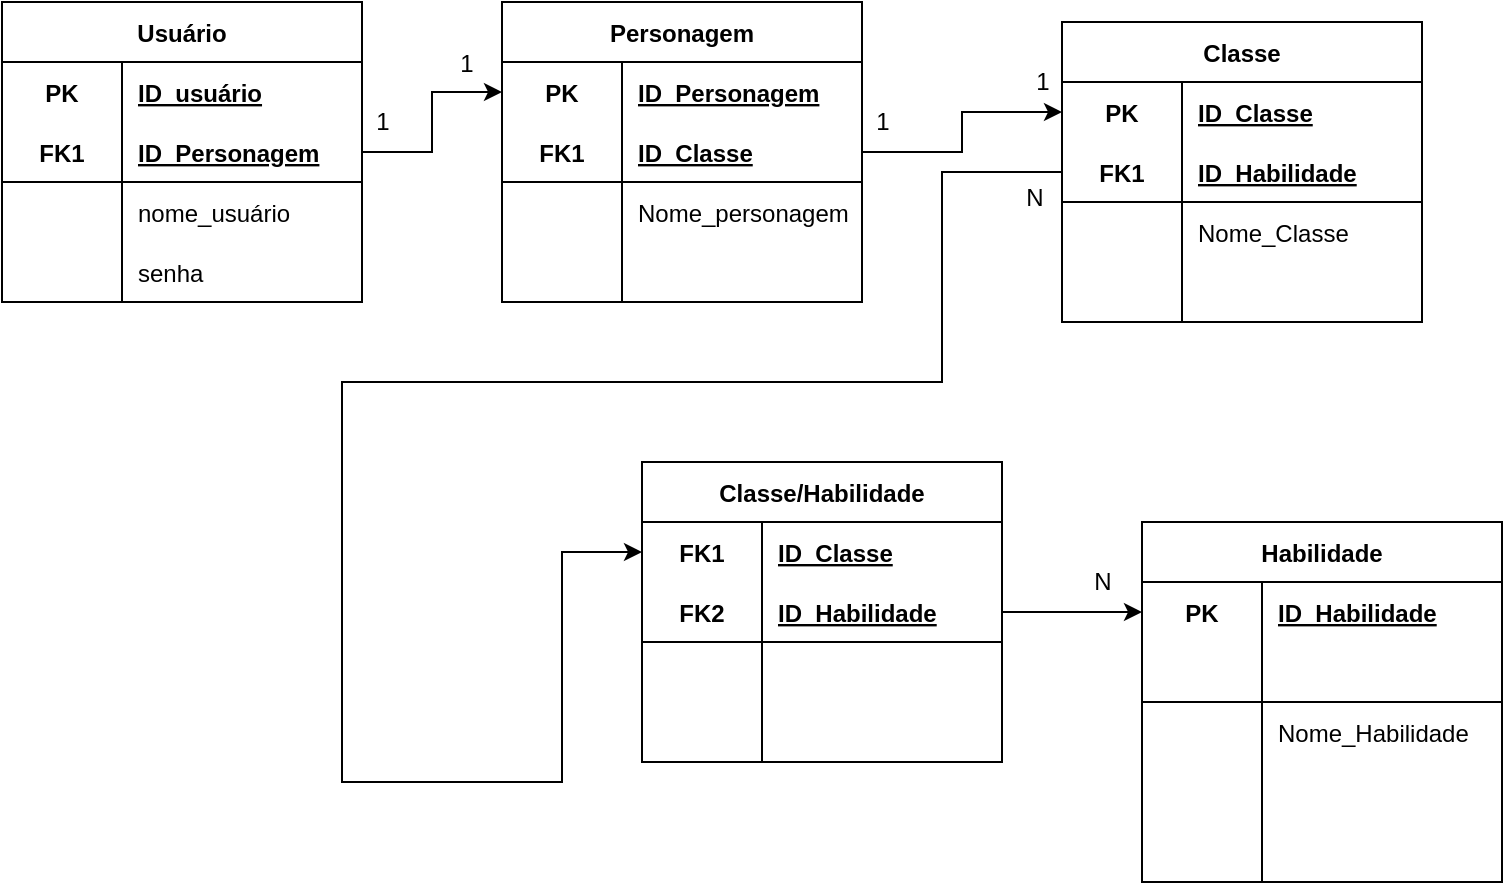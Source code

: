 <mxfile version="17.4.5" type="github">
  <diagram id="lno7eWOu_rYvYLX2o496" name="Page-1">
    <mxGraphModel dx="1038" dy="575" grid="1" gridSize="10" guides="1" tooltips="1" connect="1" arrows="1" fold="1" page="1" pageScale="1" pageWidth="827" pageHeight="1169" math="0" shadow="0">
      <root>
        <mxCell id="0" />
        <mxCell id="1" parent="0" />
        <mxCell id="upN9tT14gTUOf11ZM4UP-11" value="Personagem" style="shape=table;startSize=30;container=1;collapsible=1;childLayout=tableLayout;fixedRows=1;rowLines=0;fontStyle=1;align=center;resizeLast=1;" parent="1" vertex="1">
          <mxGeometry x="280" y="40" width="180" height="150" as="geometry" />
        </mxCell>
        <mxCell id="upN9tT14gTUOf11ZM4UP-12" value="" style="shape=tableRow;horizontal=0;startSize=0;swimlaneHead=0;swimlaneBody=0;fillColor=none;collapsible=0;dropTarget=0;points=[[0,0.5],[1,0.5]];portConstraint=eastwest;top=0;left=0;right=0;bottom=0;" parent="upN9tT14gTUOf11ZM4UP-11" vertex="1">
          <mxGeometry y="30" width="180" height="30" as="geometry" />
        </mxCell>
        <mxCell id="upN9tT14gTUOf11ZM4UP-13" value="PK" style="shape=partialRectangle;connectable=0;fillColor=none;top=0;left=0;bottom=0;right=0;fontStyle=1;overflow=hidden;" parent="upN9tT14gTUOf11ZM4UP-12" vertex="1">
          <mxGeometry width="60" height="30" as="geometry">
            <mxRectangle width="60" height="30" as="alternateBounds" />
          </mxGeometry>
        </mxCell>
        <mxCell id="upN9tT14gTUOf11ZM4UP-14" value="ID_Personagem" style="shape=partialRectangle;connectable=0;fillColor=none;top=0;left=0;bottom=0;right=0;align=left;spacingLeft=6;fontStyle=5;overflow=hidden;" parent="upN9tT14gTUOf11ZM4UP-12" vertex="1">
          <mxGeometry x="60" width="120" height="30" as="geometry">
            <mxRectangle width="120" height="30" as="alternateBounds" />
          </mxGeometry>
        </mxCell>
        <mxCell id="upN9tT14gTUOf11ZM4UP-15" value="" style="shape=tableRow;horizontal=0;startSize=0;swimlaneHead=0;swimlaneBody=0;fillColor=none;collapsible=0;dropTarget=0;points=[[0,0.5],[1,0.5]];portConstraint=eastwest;top=0;left=0;right=0;bottom=1;" parent="upN9tT14gTUOf11ZM4UP-11" vertex="1">
          <mxGeometry y="60" width="180" height="30" as="geometry" />
        </mxCell>
        <mxCell id="upN9tT14gTUOf11ZM4UP-16" value="FK1" style="shape=partialRectangle;connectable=0;fillColor=none;top=0;left=0;bottom=0;right=0;fontStyle=1;overflow=hidden;" parent="upN9tT14gTUOf11ZM4UP-15" vertex="1">
          <mxGeometry width="60" height="30" as="geometry">
            <mxRectangle width="60" height="30" as="alternateBounds" />
          </mxGeometry>
        </mxCell>
        <mxCell id="upN9tT14gTUOf11ZM4UP-17" value="ID_Classe" style="shape=partialRectangle;connectable=0;fillColor=none;top=0;left=0;bottom=0;right=0;align=left;spacingLeft=6;fontStyle=5;overflow=hidden;" parent="upN9tT14gTUOf11ZM4UP-15" vertex="1">
          <mxGeometry x="60" width="120" height="30" as="geometry">
            <mxRectangle width="120" height="30" as="alternateBounds" />
          </mxGeometry>
        </mxCell>
        <mxCell id="upN9tT14gTUOf11ZM4UP-18" value="" style="shape=tableRow;horizontal=0;startSize=0;swimlaneHead=0;swimlaneBody=0;fillColor=none;collapsible=0;dropTarget=0;points=[[0,0.5],[1,0.5]];portConstraint=eastwest;top=0;left=0;right=0;bottom=0;" parent="upN9tT14gTUOf11ZM4UP-11" vertex="1">
          <mxGeometry y="90" width="180" height="30" as="geometry" />
        </mxCell>
        <mxCell id="upN9tT14gTUOf11ZM4UP-19" value="" style="shape=partialRectangle;connectable=0;fillColor=none;top=0;left=0;bottom=0;right=0;editable=1;overflow=hidden;" parent="upN9tT14gTUOf11ZM4UP-18" vertex="1">
          <mxGeometry width="60" height="30" as="geometry">
            <mxRectangle width="60" height="30" as="alternateBounds" />
          </mxGeometry>
        </mxCell>
        <mxCell id="upN9tT14gTUOf11ZM4UP-20" value="Nome_personagem" style="shape=partialRectangle;connectable=0;fillColor=none;top=0;left=0;bottom=0;right=0;align=left;spacingLeft=6;overflow=hidden;" parent="upN9tT14gTUOf11ZM4UP-18" vertex="1">
          <mxGeometry x="60" width="120" height="30" as="geometry">
            <mxRectangle width="120" height="30" as="alternateBounds" />
          </mxGeometry>
        </mxCell>
        <mxCell id="upN9tT14gTUOf11ZM4UP-21" value="" style="shape=tableRow;horizontal=0;startSize=0;swimlaneHead=0;swimlaneBody=0;fillColor=none;collapsible=0;dropTarget=0;points=[[0,0.5],[1,0.5]];portConstraint=eastwest;top=0;left=0;right=0;bottom=0;" parent="upN9tT14gTUOf11ZM4UP-11" vertex="1">
          <mxGeometry y="120" width="180" height="30" as="geometry" />
        </mxCell>
        <mxCell id="upN9tT14gTUOf11ZM4UP-22" value="" style="shape=partialRectangle;connectable=0;fillColor=none;top=0;left=0;bottom=0;right=0;editable=1;overflow=hidden;" parent="upN9tT14gTUOf11ZM4UP-21" vertex="1">
          <mxGeometry width="60" height="30" as="geometry">
            <mxRectangle width="60" height="30" as="alternateBounds" />
          </mxGeometry>
        </mxCell>
        <mxCell id="upN9tT14gTUOf11ZM4UP-23" value="" style="shape=partialRectangle;connectable=0;fillColor=none;top=0;left=0;bottom=0;right=0;align=left;spacingLeft=6;overflow=hidden;" parent="upN9tT14gTUOf11ZM4UP-21" vertex="1">
          <mxGeometry x="60" width="120" height="30" as="geometry">
            <mxRectangle width="120" height="30" as="alternateBounds" />
          </mxGeometry>
        </mxCell>
        <mxCell id="upN9tT14gTUOf11ZM4UP-24" value="Classe" style="shape=table;startSize=30;container=1;collapsible=1;childLayout=tableLayout;fixedRows=1;rowLines=0;fontStyle=1;align=center;resizeLast=1;" parent="1" vertex="1">
          <mxGeometry x="560" y="50" width="180" height="150" as="geometry" />
        </mxCell>
        <mxCell id="upN9tT14gTUOf11ZM4UP-25" value="" style="shape=tableRow;horizontal=0;startSize=0;swimlaneHead=0;swimlaneBody=0;fillColor=none;collapsible=0;dropTarget=0;points=[[0,0.5],[1,0.5]];portConstraint=eastwest;top=0;left=0;right=0;bottom=0;" parent="upN9tT14gTUOf11ZM4UP-24" vertex="1">
          <mxGeometry y="30" width="180" height="30" as="geometry" />
        </mxCell>
        <mxCell id="upN9tT14gTUOf11ZM4UP-26" value="PK" style="shape=partialRectangle;connectable=0;fillColor=none;top=0;left=0;bottom=0;right=0;fontStyle=1;overflow=hidden;" parent="upN9tT14gTUOf11ZM4UP-25" vertex="1">
          <mxGeometry width="60" height="30" as="geometry">
            <mxRectangle width="60" height="30" as="alternateBounds" />
          </mxGeometry>
        </mxCell>
        <mxCell id="upN9tT14gTUOf11ZM4UP-27" value="ID_Classe" style="shape=partialRectangle;connectable=0;fillColor=none;top=0;left=0;bottom=0;right=0;align=left;spacingLeft=6;fontStyle=5;overflow=hidden;" parent="upN9tT14gTUOf11ZM4UP-25" vertex="1">
          <mxGeometry x="60" width="120" height="30" as="geometry">
            <mxRectangle width="120" height="30" as="alternateBounds" />
          </mxGeometry>
        </mxCell>
        <mxCell id="upN9tT14gTUOf11ZM4UP-28" value="" style="shape=tableRow;horizontal=0;startSize=0;swimlaneHead=0;swimlaneBody=0;fillColor=none;collapsible=0;dropTarget=0;points=[[0,0.5],[1,0.5]];portConstraint=eastwest;top=0;left=0;right=0;bottom=1;" parent="upN9tT14gTUOf11ZM4UP-24" vertex="1">
          <mxGeometry y="60" width="180" height="30" as="geometry" />
        </mxCell>
        <mxCell id="upN9tT14gTUOf11ZM4UP-29" value="FK1" style="shape=partialRectangle;connectable=0;fillColor=none;top=0;left=0;bottom=0;right=0;fontStyle=1;overflow=hidden;" parent="upN9tT14gTUOf11ZM4UP-28" vertex="1">
          <mxGeometry width="60" height="30" as="geometry">
            <mxRectangle width="60" height="30" as="alternateBounds" />
          </mxGeometry>
        </mxCell>
        <mxCell id="upN9tT14gTUOf11ZM4UP-30" value="ID_Habilidade" style="shape=partialRectangle;connectable=0;fillColor=none;top=0;left=0;bottom=0;right=0;align=left;spacingLeft=6;fontStyle=5;overflow=hidden;" parent="upN9tT14gTUOf11ZM4UP-28" vertex="1">
          <mxGeometry x="60" width="120" height="30" as="geometry">
            <mxRectangle width="120" height="30" as="alternateBounds" />
          </mxGeometry>
        </mxCell>
        <mxCell id="upN9tT14gTUOf11ZM4UP-31" value="" style="shape=tableRow;horizontal=0;startSize=0;swimlaneHead=0;swimlaneBody=0;fillColor=none;collapsible=0;dropTarget=0;points=[[0,0.5],[1,0.5]];portConstraint=eastwest;top=0;left=0;right=0;bottom=0;" parent="upN9tT14gTUOf11ZM4UP-24" vertex="1">
          <mxGeometry y="90" width="180" height="30" as="geometry" />
        </mxCell>
        <mxCell id="upN9tT14gTUOf11ZM4UP-32" value="" style="shape=partialRectangle;connectable=0;fillColor=none;top=0;left=0;bottom=0;right=0;editable=1;overflow=hidden;" parent="upN9tT14gTUOf11ZM4UP-31" vertex="1">
          <mxGeometry width="60" height="30" as="geometry">
            <mxRectangle width="60" height="30" as="alternateBounds" />
          </mxGeometry>
        </mxCell>
        <mxCell id="upN9tT14gTUOf11ZM4UP-33" value="Nome_Classe" style="shape=partialRectangle;connectable=0;fillColor=none;top=0;left=0;bottom=0;right=0;align=left;spacingLeft=6;overflow=hidden;" parent="upN9tT14gTUOf11ZM4UP-31" vertex="1">
          <mxGeometry x="60" width="120" height="30" as="geometry">
            <mxRectangle width="120" height="30" as="alternateBounds" />
          </mxGeometry>
        </mxCell>
        <mxCell id="upN9tT14gTUOf11ZM4UP-34" value="" style="shape=tableRow;horizontal=0;startSize=0;swimlaneHead=0;swimlaneBody=0;fillColor=none;collapsible=0;dropTarget=0;points=[[0,0.5],[1,0.5]];portConstraint=eastwest;top=0;left=0;right=0;bottom=0;" parent="upN9tT14gTUOf11ZM4UP-24" vertex="1">
          <mxGeometry y="120" width="180" height="30" as="geometry" />
        </mxCell>
        <mxCell id="upN9tT14gTUOf11ZM4UP-35" value="" style="shape=partialRectangle;connectable=0;fillColor=none;top=0;left=0;bottom=0;right=0;editable=1;overflow=hidden;" parent="upN9tT14gTUOf11ZM4UP-34" vertex="1">
          <mxGeometry width="60" height="30" as="geometry">
            <mxRectangle width="60" height="30" as="alternateBounds" />
          </mxGeometry>
        </mxCell>
        <mxCell id="upN9tT14gTUOf11ZM4UP-36" value="" style="shape=partialRectangle;connectable=0;fillColor=none;top=0;left=0;bottom=0;right=0;align=left;spacingLeft=6;overflow=hidden;" parent="upN9tT14gTUOf11ZM4UP-34" vertex="1">
          <mxGeometry x="60" width="120" height="30" as="geometry">
            <mxRectangle width="120" height="30" as="alternateBounds" />
          </mxGeometry>
        </mxCell>
        <mxCell id="upN9tT14gTUOf11ZM4UP-38" value="Usuário" style="shape=table;startSize=30;container=1;collapsible=1;childLayout=tableLayout;fixedRows=1;rowLines=0;fontStyle=1;align=center;resizeLast=1;" parent="1" vertex="1">
          <mxGeometry x="30" y="40" width="180" height="150" as="geometry" />
        </mxCell>
        <mxCell id="upN9tT14gTUOf11ZM4UP-39" value="" style="shape=tableRow;horizontal=0;startSize=0;swimlaneHead=0;swimlaneBody=0;fillColor=none;collapsible=0;dropTarget=0;points=[[0,0.5],[1,0.5]];portConstraint=eastwest;top=0;left=0;right=0;bottom=0;" parent="upN9tT14gTUOf11ZM4UP-38" vertex="1">
          <mxGeometry y="30" width="180" height="30" as="geometry" />
        </mxCell>
        <mxCell id="upN9tT14gTUOf11ZM4UP-40" value="PK" style="shape=partialRectangle;connectable=0;fillColor=none;top=0;left=0;bottom=0;right=0;fontStyle=1;overflow=hidden;" parent="upN9tT14gTUOf11ZM4UP-39" vertex="1">
          <mxGeometry width="60" height="30" as="geometry">
            <mxRectangle width="60" height="30" as="alternateBounds" />
          </mxGeometry>
        </mxCell>
        <mxCell id="upN9tT14gTUOf11ZM4UP-41" value="ID_usuário" style="shape=partialRectangle;connectable=0;fillColor=none;top=0;left=0;bottom=0;right=0;align=left;spacingLeft=6;fontStyle=5;overflow=hidden;" parent="upN9tT14gTUOf11ZM4UP-39" vertex="1">
          <mxGeometry x="60" width="120" height="30" as="geometry">
            <mxRectangle width="120" height="30" as="alternateBounds" />
          </mxGeometry>
        </mxCell>
        <mxCell id="upN9tT14gTUOf11ZM4UP-42" value="" style="shape=tableRow;horizontal=0;startSize=0;swimlaneHead=0;swimlaneBody=0;fillColor=none;collapsible=0;dropTarget=0;points=[[0,0.5],[1,0.5]];portConstraint=eastwest;top=0;left=0;right=0;bottom=1;" parent="upN9tT14gTUOf11ZM4UP-38" vertex="1">
          <mxGeometry y="60" width="180" height="30" as="geometry" />
        </mxCell>
        <mxCell id="upN9tT14gTUOf11ZM4UP-43" value="FK1" style="shape=partialRectangle;connectable=0;fillColor=none;top=0;left=0;bottom=0;right=0;fontStyle=1;overflow=hidden;" parent="upN9tT14gTUOf11ZM4UP-42" vertex="1">
          <mxGeometry width="60" height="30" as="geometry">
            <mxRectangle width="60" height="30" as="alternateBounds" />
          </mxGeometry>
        </mxCell>
        <mxCell id="upN9tT14gTUOf11ZM4UP-44" value="ID_Personagem" style="shape=partialRectangle;connectable=0;fillColor=none;top=0;left=0;bottom=0;right=0;align=left;spacingLeft=6;fontStyle=5;overflow=hidden;" parent="upN9tT14gTUOf11ZM4UP-42" vertex="1">
          <mxGeometry x="60" width="120" height="30" as="geometry">
            <mxRectangle width="120" height="30" as="alternateBounds" />
          </mxGeometry>
        </mxCell>
        <mxCell id="upN9tT14gTUOf11ZM4UP-45" value="" style="shape=tableRow;horizontal=0;startSize=0;swimlaneHead=0;swimlaneBody=0;fillColor=none;collapsible=0;dropTarget=0;points=[[0,0.5],[1,0.5]];portConstraint=eastwest;top=0;left=0;right=0;bottom=0;" parent="upN9tT14gTUOf11ZM4UP-38" vertex="1">
          <mxGeometry y="90" width="180" height="30" as="geometry" />
        </mxCell>
        <mxCell id="upN9tT14gTUOf11ZM4UP-46" value="" style="shape=partialRectangle;connectable=0;fillColor=none;top=0;left=0;bottom=0;right=0;editable=1;overflow=hidden;" parent="upN9tT14gTUOf11ZM4UP-45" vertex="1">
          <mxGeometry width="60" height="30" as="geometry">
            <mxRectangle width="60" height="30" as="alternateBounds" />
          </mxGeometry>
        </mxCell>
        <mxCell id="upN9tT14gTUOf11ZM4UP-47" value="nome_usuário" style="shape=partialRectangle;connectable=0;fillColor=none;top=0;left=0;bottom=0;right=0;align=left;spacingLeft=6;overflow=hidden;" parent="upN9tT14gTUOf11ZM4UP-45" vertex="1">
          <mxGeometry x="60" width="120" height="30" as="geometry">
            <mxRectangle width="120" height="30" as="alternateBounds" />
          </mxGeometry>
        </mxCell>
        <mxCell id="upN9tT14gTUOf11ZM4UP-48" value="" style="shape=tableRow;horizontal=0;startSize=0;swimlaneHead=0;swimlaneBody=0;fillColor=none;collapsible=0;dropTarget=0;points=[[0,0.5],[1,0.5]];portConstraint=eastwest;top=0;left=0;right=0;bottom=0;" parent="upN9tT14gTUOf11ZM4UP-38" vertex="1">
          <mxGeometry y="120" width="180" height="30" as="geometry" />
        </mxCell>
        <mxCell id="upN9tT14gTUOf11ZM4UP-49" value="" style="shape=partialRectangle;connectable=0;fillColor=none;top=0;left=0;bottom=0;right=0;editable=1;overflow=hidden;" parent="upN9tT14gTUOf11ZM4UP-48" vertex="1">
          <mxGeometry width="60" height="30" as="geometry">
            <mxRectangle width="60" height="30" as="alternateBounds" />
          </mxGeometry>
        </mxCell>
        <mxCell id="upN9tT14gTUOf11ZM4UP-50" value="senha" style="shape=partialRectangle;connectable=0;fillColor=none;top=0;left=0;bottom=0;right=0;align=left;spacingLeft=6;overflow=hidden;" parent="upN9tT14gTUOf11ZM4UP-48" vertex="1">
          <mxGeometry x="60" width="120" height="30" as="geometry">
            <mxRectangle width="120" height="30" as="alternateBounds" />
          </mxGeometry>
        </mxCell>
        <mxCell id="upN9tT14gTUOf11ZM4UP-52" value="Habilidade" style="shape=table;startSize=30;container=1;collapsible=1;childLayout=tableLayout;fixedRows=1;rowLines=0;fontStyle=1;align=center;resizeLast=1;" parent="1" vertex="1">
          <mxGeometry x="600" y="300" width="180" height="180" as="geometry" />
        </mxCell>
        <mxCell id="upN9tT14gTUOf11ZM4UP-53" value="" style="shape=tableRow;horizontal=0;startSize=0;swimlaneHead=0;swimlaneBody=0;fillColor=none;collapsible=0;dropTarget=0;points=[[0,0.5],[1,0.5]];portConstraint=eastwest;top=0;left=0;right=0;bottom=0;" parent="upN9tT14gTUOf11ZM4UP-52" vertex="1">
          <mxGeometry y="30" width="180" height="30" as="geometry" />
        </mxCell>
        <mxCell id="upN9tT14gTUOf11ZM4UP-54" value="PK" style="shape=partialRectangle;connectable=0;fillColor=none;top=0;left=0;bottom=0;right=0;fontStyle=1;overflow=hidden;" parent="upN9tT14gTUOf11ZM4UP-53" vertex="1">
          <mxGeometry width="60" height="30" as="geometry">
            <mxRectangle width="60" height="30" as="alternateBounds" />
          </mxGeometry>
        </mxCell>
        <mxCell id="upN9tT14gTUOf11ZM4UP-55" value="ID_Habilidade" style="shape=partialRectangle;connectable=0;fillColor=none;top=0;left=0;bottom=0;right=0;align=left;spacingLeft=6;fontStyle=5;overflow=hidden;" parent="upN9tT14gTUOf11ZM4UP-53" vertex="1">
          <mxGeometry x="60" width="120" height="30" as="geometry">
            <mxRectangle width="120" height="30" as="alternateBounds" />
          </mxGeometry>
        </mxCell>
        <mxCell id="upN9tT14gTUOf11ZM4UP-56" value="" style="shape=tableRow;horizontal=0;startSize=0;swimlaneHead=0;swimlaneBody=0;fillColor=none;collapsible=0;dropTarget=0;points=[[0,0.5],[1,0.5]];portConstraint=eastwest;top=0;left=0;right=0;bottom=1;" parent="upN9tT14gTUOf11ZM4UP-52" vertex="1">
          <mxGeometry y="60" width="180" height="30" as="geometry" />
        </mxCell>
        <mxCell id="upN9tT14gTUOf11ZM4UP-57" value="" style="shape=partialRectangle;connectable=0;fillColor=none;top=0;left=0;bottom=0;right=0;fontStyle=1;overflow=hidden;" parent="upN9tT14gTUOf11ZM4UP-56" vertex="1">
          <mxGeometry width="60" height="30" as="geometry">
            <mxRectangle width="60" height="30" as="alternateBounds" />
          </mxGeometry>
        </mxCell>
        <mxCell id="upN9tT14gTUOf11ZM4UP-58" value="" style="shape=partialRectangle;connectable=0;fillColor=none;top=0;left=0;bottom=0;right=0;align=left;spacingLeft=6;fontStyle=5;overflow=hidden;" parent="upN9tT14gTUOf11ZM4UP-56" vertex="1">
          <mxGeometry x="60" width="120" height="30" as="geometry">
            <mxRectangle width="120" height="30" as="alternateBounds" />
          </mxGeometry>
        </mxCell>
        <mxCell id="upN9tT14gTUOf11ZM4UP-59" value="" style="shape=tableRow;horizontal=0;startSize=0;swimlaneHead=0;swimlaneBody=0;fillColor=none;collapsible=0;dropTarget=0;points=[[0,0.5],[1,0.5]];portConstraint=eastwest;top=0;left=0;right=0;bottom=0;" parent="upN9tT14gTUOf11ZM4UP-52" vertex="1">
          <mxGeometry y="90" width="180" height="30" as="geometry" />
        </mxCell>
        <mxCell id="upN9tT14gTUOf11ZM4UP-60" value="" style="shape=partialRectangle;connectable=0;fillColor=none;top=0;left=0;bottom=0;right=0;editable=1;overflow=hidden;" parent="upN9tT14gTUOf11ZM4UP-59" vertex="1">
          <mxGeometry width="60" height="30" as="geometry">
            <mxRectangle width="60" height="30" as="alternateBounds" />
          </mxGeometry>
        </mxCell>
        <mxCell id="upN9tT14gTUOf11ZM4UP-61" value="Nome_Habilidade" style="shape=partialRectangle;connectable=0;fillColor=none;top=0;left=0;bottom=0;right=0;align=left;spacingLeft=6;overflow=hidden;" parent="upN9tT14gTUOf11ZM4UP-59" vertex="1">
          <mxGeometry x="60" width="120" height="30" as="geometry">
            <mxRectangle width="120" height="30" as="alternateBounds" />
          </mxGeometry>
        </mxCell>
        <mxCell id="upN9tT14gTUOf11ZM4UP-62" value="" style="shape=tableRow;horizontal=0;startSize=0;swimlaneHead=0;swimlaneBody=0;fillColor=none;collapsible=0;dropTarget=0;points=[[0,0.5],[1,0.5]];portConstraint=eastwest;top=0;left=0;right=0;bottom=0;" parent="upN9tT14gTUOf11ZM4UP-52" vertex="1">
          <mxGeometry y="120" width="180" height="30" as="geometry" />
        </mxCell>
        <mxCell id="upN9tT14gTUOf11ZM4UP-63" value="" style="shape=partialRectangle;connectable=0;fillColor=none;top=0;left=0;bottom=0;right=0;editable=1;overflow=hidden;" parent="upN9tT14gTUOf11ZM4UP-62" vertex="1">
          <mxGeometry width="60" height="30" as="geometry">
            <mxRectangle width="60" height="30" as="alternateBounds" />
          </mxGeometry>
        </mxCell>
        <mxCell id="upN9tT14gTUOf11ZM4UP-64" value="" style="shape=partialRectangle;connectable=0;fillColor=none;top=0;left=0;bottom=0;right=0;align=left;spacingLeft=6;overflow=hidden;" parent="upN9tT14gTUOf11ZM4UP-62" vertex="1">
          <mxGeometry x="60" width="120" height="30" as="geometry">
            <mxRectangle width="120" height="30" as="alternateBounds" />
          </mxGeometry>
        </mxCell>
        <mxCell id="upN9tT14gTUOf11ZM4UP-69" value="" style="shape=tableRow;horizontal=0;startSize=0;swimlaneHead=0;swimlaneBody=0;fillColor=none;collapsible=0;dropTarget=0;points=[[0,0.5],[1,0.5]];portConstraint=eastwest;top=0;left=0;right=0;bottom=0;" parent="upN9tT14gTUOf11ZM4UP-52" vertex="1">
          <mxGeometry y="150" width="180" height="30" as="geometry" />
        </mxCell>
        <mxCell id="upN9tT14gTUOf11ZM4UP-70" value="" style="shape=partialRectangle;connectable=0;fillColor=none;top=0;left=0;bottom=0;right=0;editable=1;overflow=hidden;" parent="upN9tT14gTUOf11ZM4UP-69" vertex="1">
          <mxGeometry width="60" height="30" as="geometry">
            <mxRectangle width="60" height="30" as="alternateBounds" />
          </mxGeometry>
        </mxCell>
        <mxCell id="upN9tT14gTUOf11ZM4UP-71" value="" style="shape=partialRectangle;connectable=0;fillColor=none;top=0;left=0;bottom=0;right=0;align=left;spacingLeft=6;overflow=hidden;" parent="upN9tT14gTUOf11ZM4UP-69" vertex="1">
          <mxGeometry x="60" width="120" height="30" as="geometry">
            <mxRectangle width="120" height="30" as="alternateBounds" />
          </mxGeometry>
        </mxCell>
        <mxCell id="upN9tT14gTUOf11ZM4UP-88" style="edgeStyle=orthogonalEdgeStyle;rounded=0;orthogonalLoop=1;jettySize=auto;html=1;entryX=0;entryY=0.5;entryDx=0;entryDy=0;exitX=1;exitY=0.5;exitDx=0;exitDy=0;" parent="1" source="upN9tT14gTUOf11ZM4UP-42" target="upN9tT14gTUOf11ZM4UP-12" edge="1">
          <mxGeometry relative="1" as="geometry" />
        </mxCell>
        <mxCell id="upN9tT14gTUOf11ZM4UP-89" style="edgeStyle=orthogonalEdgeStyle;rounded=0;orthogonalLoop=1;jettySize=auto;html=1;entryX=0;entryY=0.5;entryDx=0;entryDy=0;exitX=1;exitY=0.5;exitDx=0;exitDy=0;" parent="1" source="upN9tT14gTUOf11ZM4UP-15" target="upN9tT14gTUOf11ZM4UP-25" edge="1">
          <mxGeometry relative="1" as="geometry" />
        </mxCell>
        <mxCell id="upN9tT14gTUOf11ZM4UP-90" value="Classe/Habilidade" style="shape=table;startSize=30;container=1;collapsible=1;childLayout=tableLayout;fixedRows=1;rowLines=0;fontStyle=1;align=center;resizeLast=1;" parent="1" vertex="1">
          <mxGeometry x="350" y="270" width="180" height="150" as="geometry" />
        </mxCell>
        <mxCell id="upN9tT14gTUOf11ZM4UP-91" value="" style="shape=tableRow;horizontal=0;startSize=0;swimlaneHead=0;swimlaneBody=0;fillColor=none;collapsible=0;dropTarget=0;points=[[0,0.5],[1,0.5]];portConstraint=eastwest;top=0;left=0;right=0;bottom=0;" parent="upN9tT14gTUOf11ZM4UP-90" vertex="1">
          <mxGeometry y="30" width="180" height="30" as="geometry" />
        </mxCell>
        <mxCell id="upN9tT14gTUOf11ZM4UP-92" value="FK1" style="shape=partialRectangle;connectable=0;fillColor=none;top=0;left=0;bottom=0;right=0;fontStyle=1;overflow=hidden;" parent="upN9tT14gTUOf11ZM4UP-91" vertex="1">
          <mxGeometry width="60" height="30" as="geometry">
            <mxRectangle width="60" height="30" as="alternateBounds" />
          </mxGeometry>
        </mxCell>
        <mxCell id="upN9tT14gTUOf11ZM4UP-93" value="ID_Classe" style="shape=partialRectangle;connectable=0;fillColor=none;top=0;left=0;bottom=0;right=0;align=left;spacingLeft=6;fontStyle=5;overflow=hidden;" parent="upN9tT14gTUOf11ZM4UP-91" vertex="1">
          <mxGeometry x="60" width="120" height="30" as="geometry">
            <mxRectangle width="120" height="30" as="alternateBounds" />
          </mxGeometry>
        </mxCell>
        <mxCell id="upN9tT14gTUOf11ZM4UP-94" value="" style="shape=tableRow;horizontal=0;startSize=0;swimlaneHead=0;swimlaneBody=0;fillColor=none;collapsible=0;dropTarget=0;points=[[0,0.5],[1,0.5]];portConstraint=eastwest;top=0;left=0;right=0;bottom=1;" parent="upN9tT14gTUOf11ZM4UP-90" vertex="1">
          <mxGeometry y="60" width="180" height="30" as="geometry" />
        </mxCell>
        <mxCell id="upN9tT14gTUOf11ZM4UP-95" value="FK2" style="shape=partialRectangle;connectable=0;fillColor=none;top=0;left=0;bottom=0;right=0;fontStyle=1;overflow=hidden;" parent="upN9tT14gTUOf11ZM4UP-94" vertex="1">
          <mxGeometry width="60" height="30" as="geometry">
            <mxRectangle width="60" height="30" as="alternateBounds" />
          </mxGeometry>
        </mxCell>
        <mxCell id="upN9tT14gTUOf11ZM4UP-96" value="ID_Habilidade" style="shape=partialRectangle;connectable=0;fillColor=none;top=0;left=0;bottom=0;right=0;align=left;spacingLeft=6;fontStyle=5;overflow=hidden;" parent="upN9tT14gTUOf11ZM4UP-94" vertex="1">
          <mxGeometry x="60" width="120" height="30" as="geometry">
            <mxRectangle width="120" height="30" as="alternateBounds" />
          </mxGeometry>
        </mxCell>
        <mxCell id="upN9tT14gTUOf11ZM4UP-97" value="" style="shape=tableRow;horizontal=0;startSize=0;swimlaneHead=0;swimlaneBody=0;fillColor=none;collapsible=0;dropTarget=0;points=[[0,0.5],[1,0.5]];portConstraint=eastwest;top=0;left=0;right=0;bottom=0;" parent="upN9tT14gTUOf11ZM4UP-90" vertex="1">
          <mxGeometry y="90" width="180" height="30" as="geometry" />
        </mxCell>
        <mxCell id="upN9tT14gTUOf11ZM4UP-98" value="" style="shape=partialRectangle;connectable=0;fillColor=none;top=0;left=0;bottom=0;right=0;editable=1;overflow=hidden;" parent="upN9tT14gTUOf11ZM4UP-97" vertex="1">
          <mxGeometry width="60" height="30" as="geometry">
            <mxRectangle width="60" height="30" as="alternateBounds" />
          </mxGeometry>
        </mxCell>
        <mxCell id="upN9tT14gTUOf11ZM4UP-99" value="" style="shape=partialRectangle;connectable=0;fillColor=none;top=0;left=0;bottom=0;right=0;align=left;spacingLeft=6;overflow=hidden;" parent="upN9tT14gTUOf11ZM4UP-97" vertex="1">
          <mxGeometry x="60" width="120" height="30" as="geometry">
            <mxRectangle width="120" height="30" as="alternateBounds" />
          </mxGeometry>
        </mxCell>
        <mxCell id="upN9tT14gTUOf11ZM4UP-100" value="" style="shape=tableRow;horizontal=0;startSize=0;swimlaneHead=0;swimlaneBody=0;fillColor=none;collapsible=0;dropTarget=0;points=[[0,0.5],[1,0.5]];portConstraint=eastwest;top=0;left=0;right=0;bottom=0;" parent="upN9tT14gTUOf11ZM4UP-90" vertex="1">
          <mxGeometry y="120" width="180" height="30" as="geometry" />
        </mxCell>
        <mxCell id="upN9tT14gTUOf11ZM4UP-101" value="" style="shape=partialRectangle;connectable=0;fillColor=none;top=0;left=0;bottom=0;right=0;editable=1;overflow=hidden;" parent="upN9tT14gTUOf11ZM4UP-100" vertex="1">
          <mxGeometry width="60" height="30" as="geometry">
            <mxRectangle width="60" height="30" as="alternateBounds" />
          </mxGeometry>
        </mxCell>
        <mxCell id="upN9tT14gTUOf11ZM4UP-102" value="" style="shape=partialRectangle;connectable=0;fillColor=none;top=0;left=0;bottom=0;right=0;align=left;spacingLeft=6;overflow=hidden;" parent="upN9tT14gTUOf11ZM4UP-100" vertex="1">
          <mxGeometry x="60" width="120" height="30" as="geometry">
            <mxRectangle width="120" height="30" as="alternateBounds" />
          </mxGeometry>
        </mxCell>
        <mxCell id="upN9tT14gTUOf11ZM4UP-103" style="edgeStyle=orthogonalEdgeStyle;rounded=0;orthogonalLoop=1;jettySize=auto;html=1;entryX=0;entryY=0.5;entryDx=0;entryDy=0;" parent="1" source="upN9tT14gTUOf11ZM4UP-28" target="upN9tT14gTUOf11ZM4UP-91" edge="1">
          <mxGeometry relative="1" as="geometry">
            <Array as="points">
              <mxPoint x="500" y="125" />
              <mxPoint x="500" y="230" />
              <mxPoint x="200" y="230" />
              <mxPoint x="200" y="430" />
              <mxPoint x="310" y="430" />
              <mxPoint x="310" y="315" />
            </Array>
          </mxGeometry>
        </mxCell>
        <mxCell id="upN9tT14gTUOf11ZM4UP-104" style="edgeStyle=orthogonalEdgeStyle;rounded=0;orthogonalLoop=1;jettySize=auto;html=1;entryX=0;entryY=0.5;entryDx=0;entryDy=0;" parent="1" source="upN9tT14gTUOf11ZM4UP-94" target="upN9tT14gTUOf11ZM4UP-53" edge="1">
          <mxGeometry relative="1" as="geometry" />
        </mxCell>
        <mxCell id="upN9tT14gTUOf11ZM4UP-105" value="1" style="text;html=1;align=center;verticalAlign=middle;resizable=0;points=[];autosize=1;strokeColor=none;fillColor=none;" parent="1" vertex="1">
          <mxGeometry x="210" y="90" width="20" height="20" as="geometry" />
        </mxCell>
        <mxCell id="upN9tT14gTUOf11ZM4UP-106" value="1" style="text;html=1;align=center;verticalAlign=middle;resizable=0;points=[];autosize=1;strokeColor=none;fillColor=none;" parent="1" vertex="1">
          <mxGeometry x="252" y="61" width="20" height="20" as="geometry" />
        </mxCell>
        <mxCell id="upN9tT14gTUOf11ZM4UP-107" value="1" style="text;html=1;align=center;verticalAlign=middle;resizable=0;points=[];autosize=1;strokeColor=none;fillColor=none;" parent="1" vertex="1">
          <mxGeometry x="460" y="90" width="20" height="20" as="geometry" />
        </mxCell>
        <mxCell id="upN9tT14gTUOf11ZM4UP-108" value="1" style="text;html=1;align=center;verticalAlign=middle;resizable=0;points=[];autosize=1;strokeColor=none;fillColor=none;" parent="1" vertex="1">
          <mxGeometry x="540" y="70" width="20" height="20" as="geometry" />
        </mxCell>
        <mxCell id="upN9tT14gTUOf11ZM4UP-109" value="N" style="text;html=1;align=center;verticalAlign=middle;resizable=0;points=[];autosize=1;strokeColor=none;fillColor=none;" parent="1" vertex="1">
          <mxGeometry x="570" y="320" width="20" height="20" as="geometry" />
        </mxCell>
        <mxCell id="upN9tT14gTUOf11ZM4UP-110" value="N" style="text;html=1;align=center;verticalAlign=middle;resizable=0;points=[];autosize=1;strokeColor=none;fillColor=none;" parent="1" vertex="1">
          <mxGeometry x="536" y="128" width="20" height="20" as="geometry" />
        </mxCell>
      </root>
    </mxGraphModel>
  </diagram>
</mxfile>
